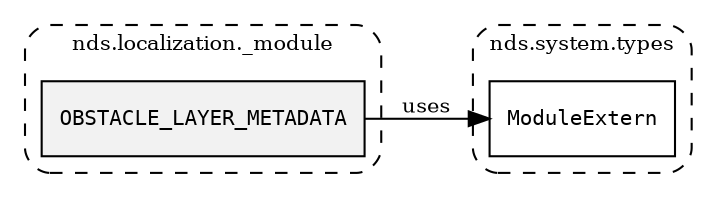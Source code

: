 /**
 * This dot file creates symbol collaboration diagram for OBSTACLE_LAYER_METADATA.
 */
digraph ZSERIO
{
    node [shape=box, fontsize=10];
    rankdir="LR";
    fontsize=10;
    tooltip="OBSTACLE_LAYER_METADATA collaboration diagram";

    subgraph "cluster_nds.localization._module"
    {
        style="dashed, rounded";
        label="nds.localization._module";
        tooltip="Package nds.localization._module";
        href="../../../content/packages/nds.localization._module.html#Package-nds-localization-_module";
        target="_parent";

        "OBSTACLE_LAYER_METADATA" [style="filled", fillcolor="#0000000D", target="_parent", label=<<font face="monospace"><table align="center" border="0" cellspacing="0" cellpadding="0"><tr><td href="../../../content/packages/nds.localization._module.html#Constant-OBSTACLE_LAYER_METADATA" title="Constant defined in nds.localization._module">OBSTACLE_LAYER_METADATA</td></tr></table></font>>];
    }

    subgraph "cluster_nds.system.types"
    {
        style="dashed, rounded";
        label="nds.system.types";
        tooltip="Package nds.system.types";
        href="../../../content/packages/nds.system.types.html#Package-nds-system-types";
        target="_parent";

        "ModuleExtern" [target="_parent", label=<<font face="monospace"><table align="center" border="0" cellspacing="0" cellpadding="0"><tr><td href="../../../content/packages/nds.system.types.html#Subtype-ModuleExtern" title="Subtype defined in nds.system.types">ModuleExtern</td></tr></table></font>>];
    }

    "OBSTACLE_LAYER_METADATA" -> "ModuleExtern" [label="uses", fontsize=10];
}
